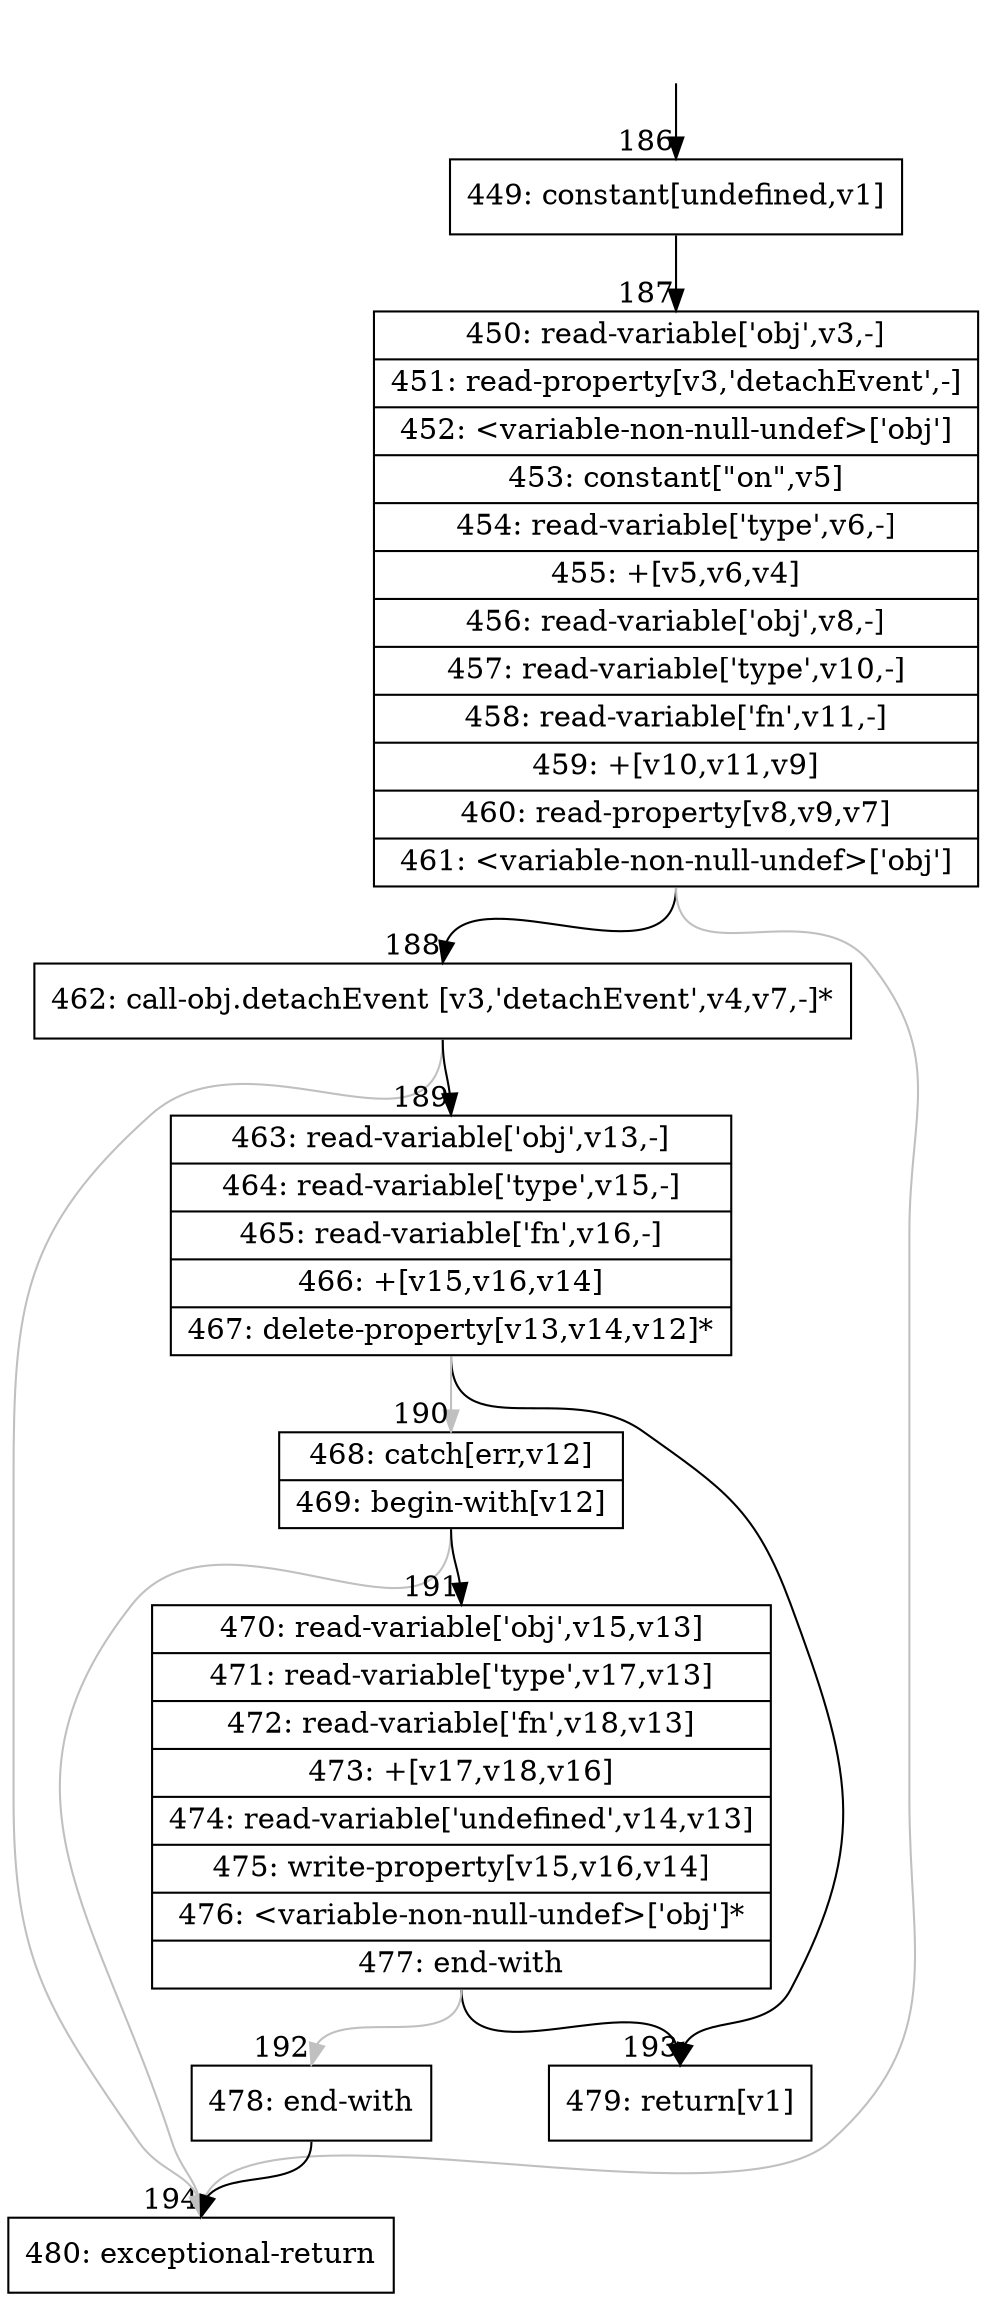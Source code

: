 digraph {
rankdir="TD"
BB_entry20[shape=none,label=""];
BB_entry20 -> BB186 [tailport=s, headport=n, headlabel="    186"]
BB186 [shape=record label="{449: constant[undefined,v1]}" ] 
BB186 -> BB187 [tailport=s, headport=n, headlabel="      187"]
BB187 [shape=record label="{450: read-variable['obj',v3,-]|451: read-property[v3,'detachEvent',-]|452: \<variable-non-null-undef\>['obj']|453: constant[\"on\",v5]|454: read-variable['type',v6,-]|455: +[v5,v6,v4]|456: read-variable['obj',v8,-]|457: read-variable['type',v10,-]|458: read-variable['fn',v11,-]|459: +[v10,v11,v9]|460: read-property[v8,v9,v7]|461: \<variable-non-null-undef\>['obj']}" ] 
BB187 -> BB188 [tailport=s, headport=n, headlabel="      188"]
BB187 -> BB194 [tailport=s, headport=n, color=gray, headlabel="      194"]
BB188 [shape=record label="{462: call-obj.detachEvent [v3,'detachEvent',v4,v7,-]*}" ] 
BB188 -> BB189 [tailport=s, headport=n, headlabel="      189"]
BB188 -> BB194 [tailport=s, headport=n, color=gray]
BB189 [shape=record label="{463: read-variable['obj',v13,-]|464: read-variable['type',v15,-]|465: read-variable['fn',v16,-]|466: +[v15,v16,v14]|467: delete-property[v13,v14,v12]*}" ] 
BB189 -> BB193 [tailport=s, headport=n, headlabel="      193"]
BB189 -> BB190 [tailport=s, headport=n, color=gray, headlabel="      190"]
BB190 [shape=record label="{468: catch[err,v12]|469: begin-with[v12]}" ] 
BB190 -> BB191 [tailport=s, headport=n, headlabel="      191"]
BB190 -> BB194 [tailport=s, headport=n, color=gray]
BB191 [shape=record label="{470: read-variable['obj',v15,v13]|471: read-variable['type',v17,v13]|472: read-variable['fn',v18,v13]|473: +[v17,v18,v16]|474: read-variable['undefined',v14,v13]|475: write-property[v15,v16,v14]|476: \<variable-non-null-undef\>['obj']*|477: end-with}" ] 
BB191 -> BB193 [tailport=s, headport=n]
BB191 -> BB192 [tailport=s, headport=n, color=gray, headlabel="      192"]
BB192 [shape=record label="{478: end-with}" ] 
BB192 -> BB194 [tailport=s, headport=n]
BB193 [shape=record label="{479: return[v1]}" ] 
BB194 [shape=record label="{480: exceptional-return}" ] 
//#$~ 209
}
